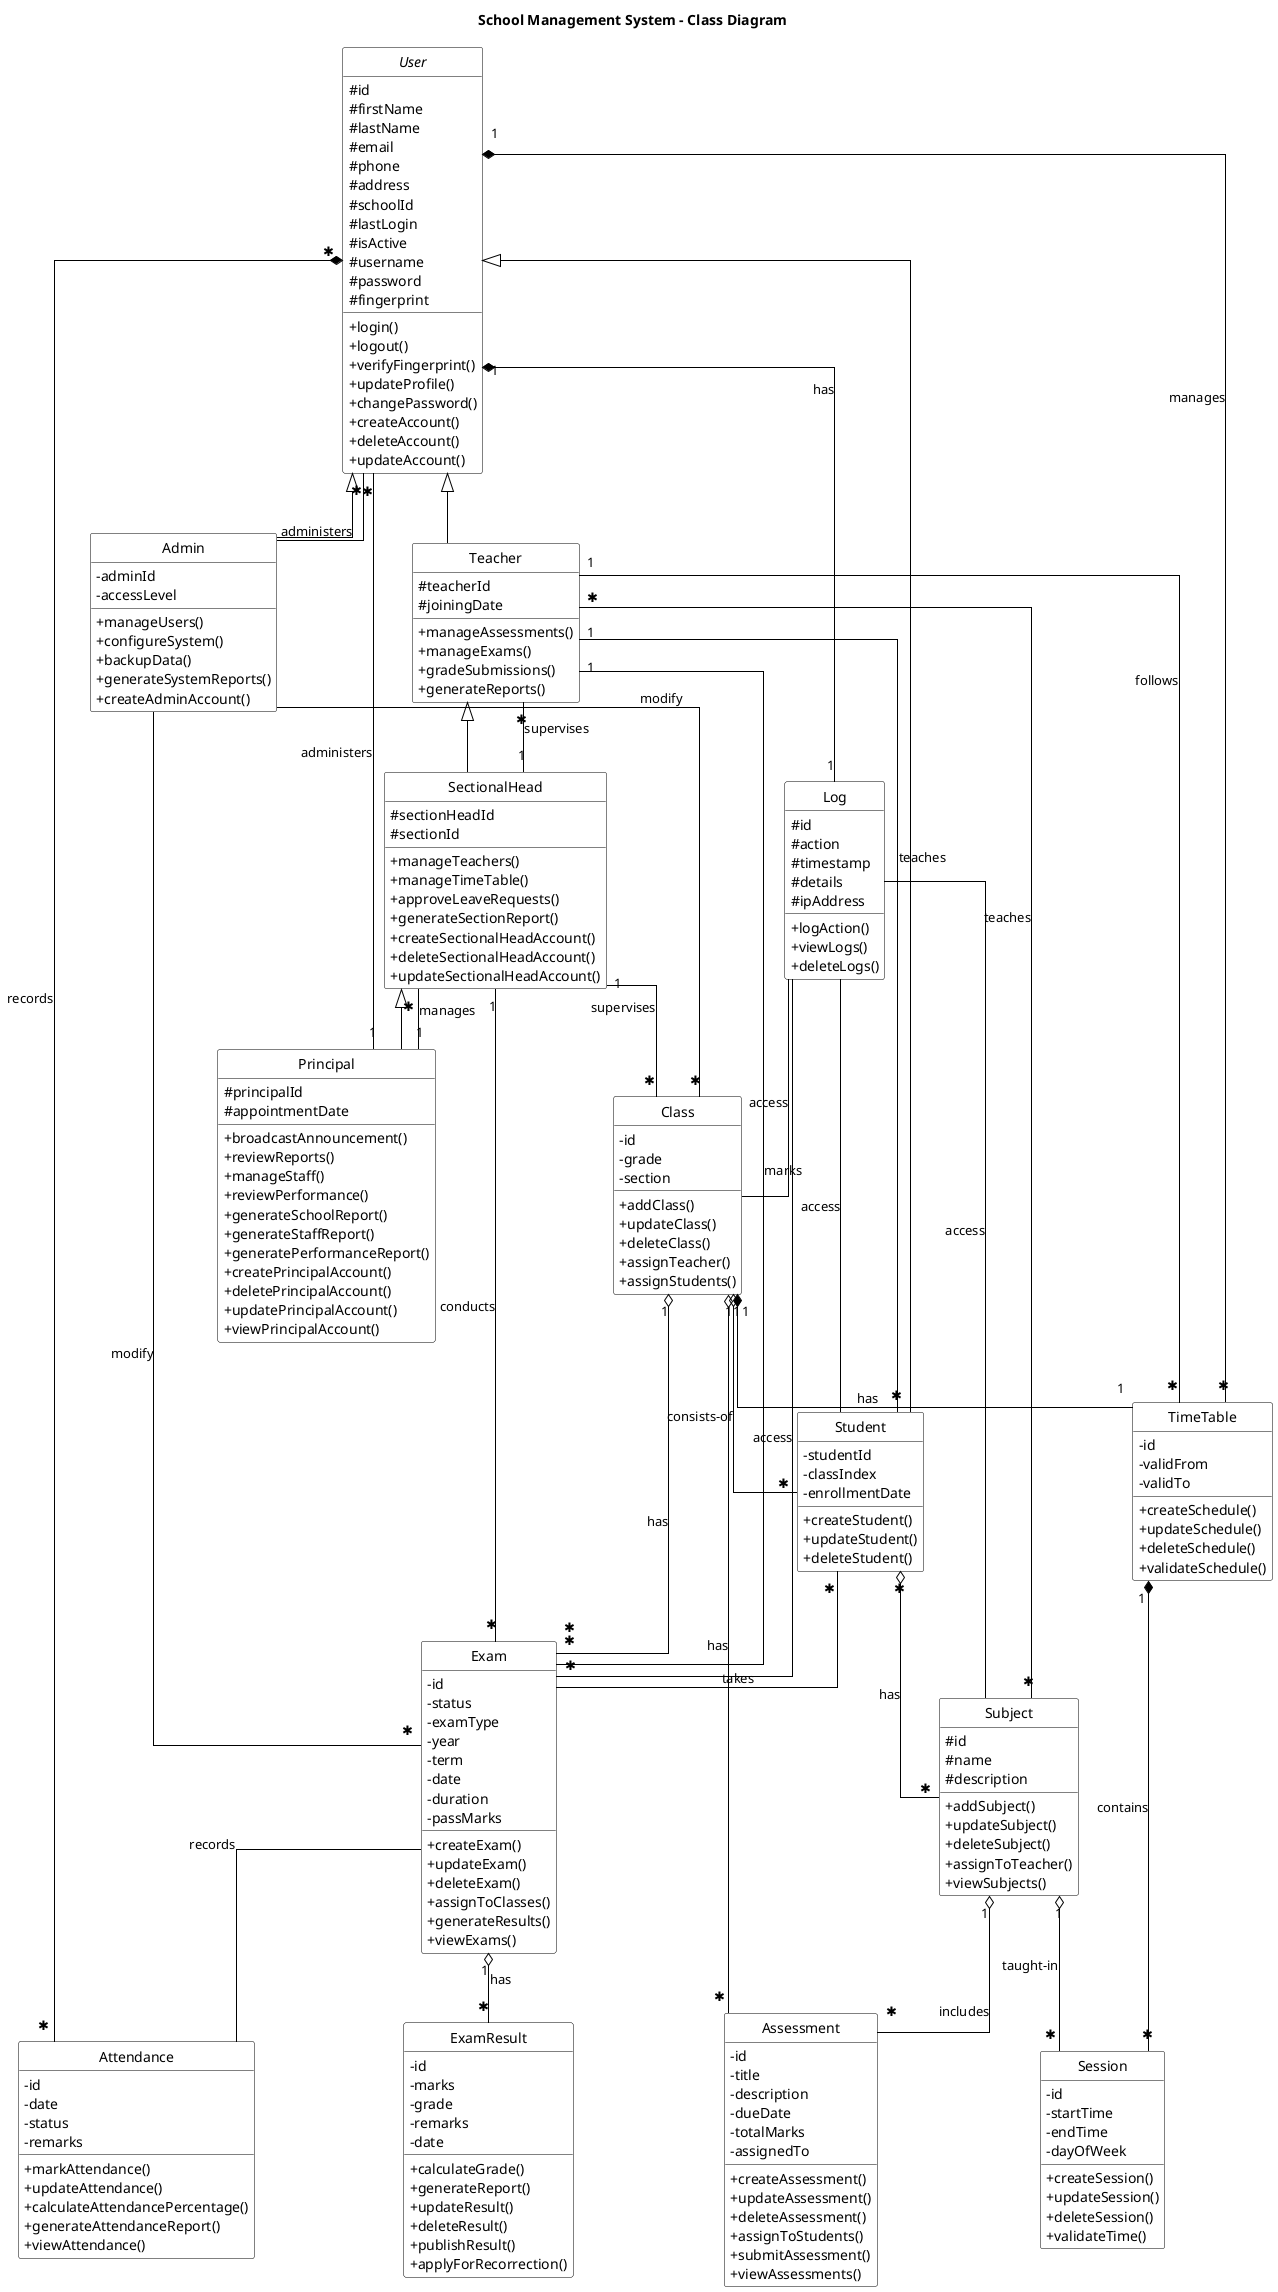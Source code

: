 @startuml School Management System - Class Diagram
title School Management System - Class Diagram

' Layout settings
skinparam Linetype ortho
skinparam classAttributeIconSize 0
hide circle

' Style settings
skinparam class {
    color black
    BackgroundColor white
    BorderColor black
    ArrowColor black
}

abstract class User {
    # id
    # firstName
    # lastName
    # email
    # phone
    # address
    # schoolId
    # lastLogin
    # isActive
    # username
    # password
    # fingerprint
    
    + login()
    + logout()
    + verifyFingerprint()
    + updateProfile()
    + changePassword()
    + createAccount()
    + deleteAccount()
    + updateAccount()
}

class Student {
    - studentId
    - classIndex
    - enrollmentDate
    
    + createStudent()
    + updateStudent()
    + deleteStudent()
}

class Teacher {
    # teacherId
    # joiningDate
    
    + manageAssessments()
    + manageExams()
    + gradeSubmissions()
    + generateReports()
}

class SectionalHead {
    # sectionHeadId
    # sectionId
    
    + manageTeachers()
    + manageTimeTable()
    + approveLeaveRequests()
    + generateSectionReport()
    + createSectionalHeadAccount()
    + deleteSectionalHeadAccount()
    + updateSectionalHeadAccount()
}

class Principal {
    # principalId
    # appointmentDate
    
    + broadcastAnnouncement()
    + reviewReports()
    + manageStaff()
    + reviewPerformance()
    + generateSchoolReport()
    + generateStaffReport()
    + generatePerformanceReport()
    + createPrincipalAccount()
    + deletePrincipalAccount()
    + updatePrincipalAccount()
    + viewPrincipalAccount()
}

class Admin {
    - adminId
    - accessLevel
    
    + manageUsers()
    + configureSystem()
    + backupData()
    + generateSystemReports()
    + createAdminAccount()
}

class Class {
    - id
    - grade
    - section
    
    + addClass()
    + updateClass()
    + deleteClass()
    + assignTeacher()
    + assignStudents()
}

class Assessment {
    - id
    - title
    - description
    - dueDate
    - totalMarks
    - assignedTo
    
    + createAssessment()
    + updateAssessment()
    + deleteAssessment()
    + assignToStudents()
    + submitAssessment()
    + viewAssessments()
}

class Exam {
    - id
    - status
    - examType
    - year
    - term
    - date
    - duration
    - passMarks
    
    + createExam()
    + updateExam()
    + deleteExam()
    + assignToClasses()
    + generateResults()
    + viewExams()
}

class ExamResult {
    - id
    - marks
    - grade
    - remarks
    - date
    
    + calculateGrade()
    + generateReport()
    + updateResult()
    + deleteResult()
    + publishResult()
    + applyForRecorrection()
}

class TimeTable {
    - id
    - validFrom
    - validTo
    
    + createSchedule()
    + updateSchedule()
    + deleteSchedule()
    + validateSchedule()
}

class Session {
    - id
    - startTime
    - endTime
    - dayOfWeek
    
    + createSession()
    + updateSession()
    + deleteSession()
    + validateTime()
}

class Subject {
    # id
    # name
    # description

    + addSubject()
    + updateSubject()
    + deleteSubject()
    + assignToTeacher()
    + viewSubjects()
}

class Attendance {
    - id
    - date
    - status
    - remarks
    
    + markAttendance()
    + updateAttendance()
    + calculateAttendancePercentage()
    + generateAttendanceReport()
    + viewAttendance()
}

class Log {
    # id
    # action
    # timestamp
    # details
    # ipAddress

    + logAction()
    + viewLogs()
    + deleteLogs()
}

' Inheritance relationships
User <|-- Student
User <|-- Teacher
User <|-- Admin
Teacher <|-- SectionalHead
SectionalHead <|-- Principal

' Composition with multiplicities (strong ownership)
User "1" *-- "1" Log : has
User "✱" *-- "✱" Attendance : records
User "1" *-- "✱" TimeTable : manages
Class "1" *-- "1" TimeTable : has
TimeTable "1" *-- "✱" Session : contains

' Aggregation with multiplicities (weak ownership)
Class "1" o-- "✱" Student : consists-of
Class "1" o-- "✱" Assessment : has
Class "1" o-- "✱" Exam : has
Student "✱" o-- "✱" Subject : has
Subject "1" o-- "✱" Assessment : includes
Subject "1" o-- "✱" Session : taught-in
Exam "1" o-- "✱" ExamResult : has

' Association with multiplicities (relationships)
Student "✱" -- "✱" Exam : takes
Teacher "✱" -- "✱" Subject : teaches
Teacher "1" -- "✱" Exam : marks
Teacher "1" -- "✱" TimeTable : follows
Teacher "1" -- "✱" Student : teaches
SectionalHead "1" -- "✱" Teacher : supervises
Principal "1" -- "✱" SectionalHead : manages
Principal "1" -- "✱" User : administers
SectionalHead "1" -- "✱" Class : supervises
SectionalHead "1" -- "✱" Exam : conducts


' Dependency relationships
Exam -- Attendance : "records"
Log -- Subject : access
Log -- Exam : access
Log -- Class : access
Log -- Student : access
Admin -- "✱" User : administers
Admin -- "✱" Exam : modify 
Admin -- "✱" Class : modify

@enduml
